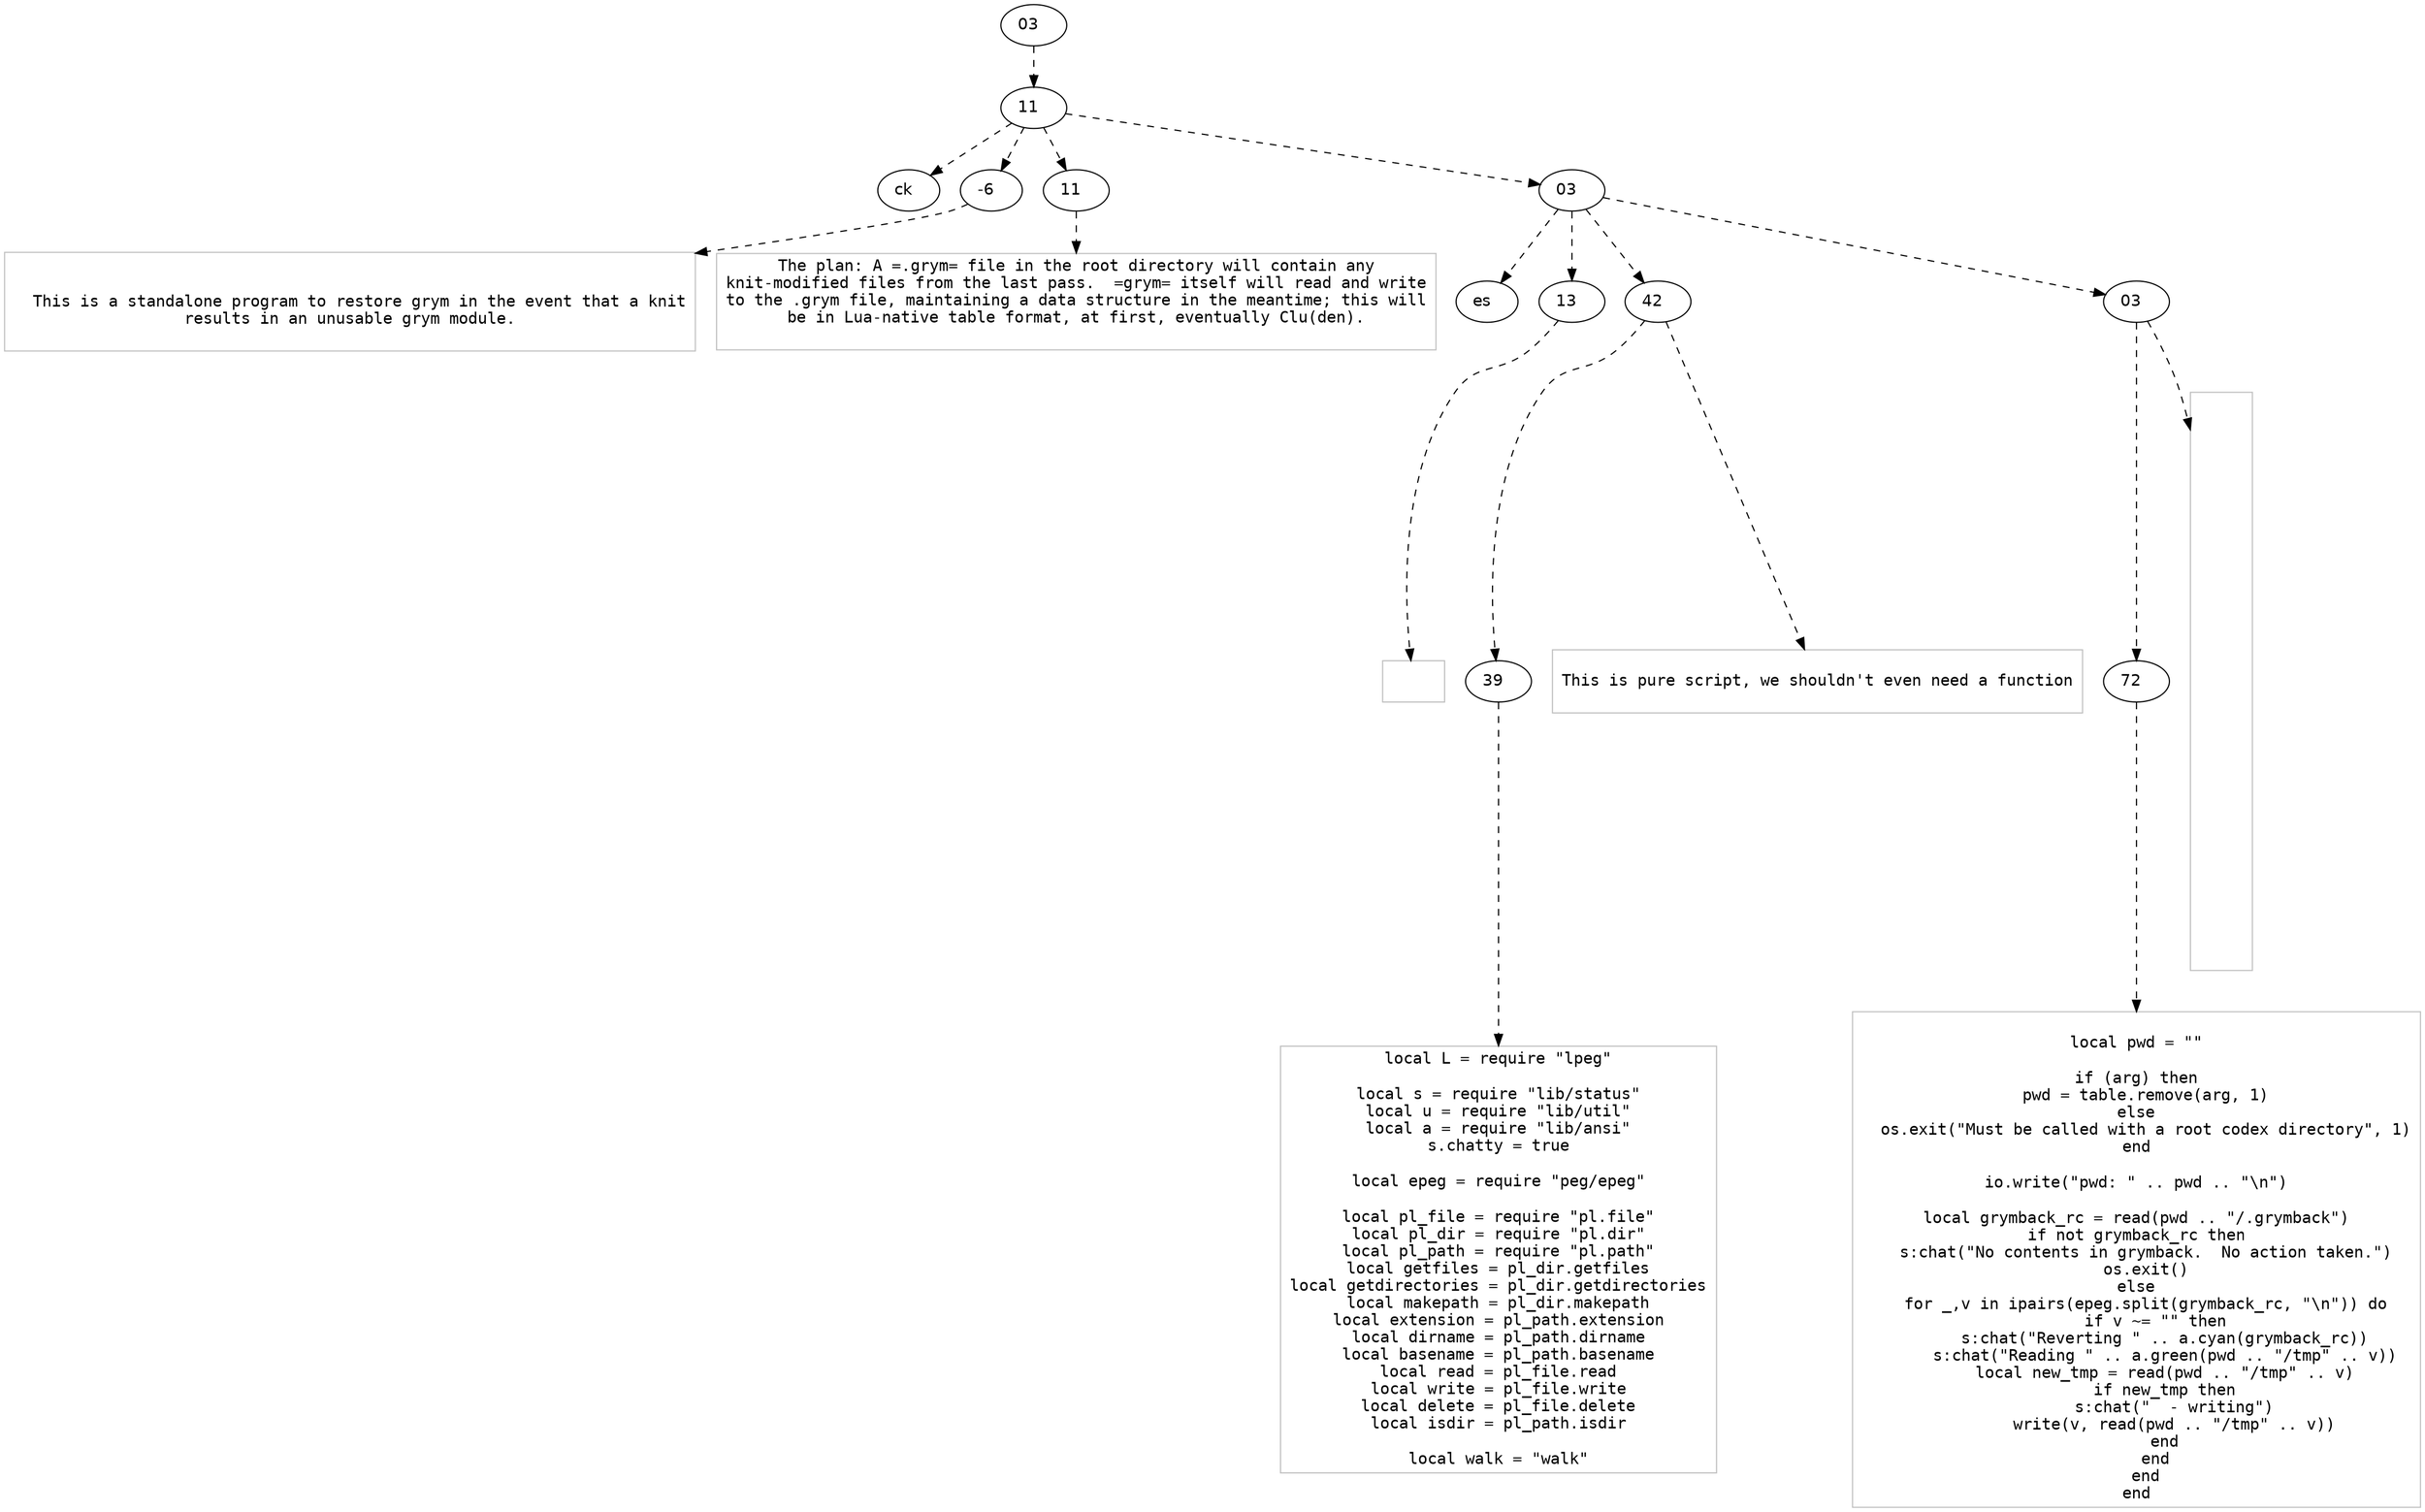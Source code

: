 digraph hierarchy {

node [fontname=Helvetica]
edge [style=dashed]

doc_0 [label="03  "]

doc_0 -> { section_1}
{rank=same; section_1}

section_1 [label="11  "]

section_1 -> { header_2 block_3 block_4 section_5}
{rank=same; header_2 block_3 block_4 section_5}

header_2 [label="ck  "]
block_3 [label="-6  "]
block_4 [label="11  "]
section_5 [label="03  "]


block_3 -> leaf_6
leaf_6  [color=Gray,shape=rectangle,fontname=Inconsolata,label="

  This is a standalone program to restore grym in the event that a knit
results in an unusable grym module.

"]
block_4 -> leaf_7
leaf_7  [color=Gray,shape=rectangle,fontname=Inconsolata,label="The plan: A =.grym= file in the root directory will contain any
knit-modified files from the last pass.  =grym= itself will read and write
to the .grym file, maintaining a data structure in the meantime; this will
be in Lua-native table format, at first, eventually Clu(den).

"]section_5 -> { header_8 block_9 block_10 block_11}
{rank=same; header_8 block_9 block_10 block_11}

header_8 [label="es  "]
block_9 [label="13  "]
block_10 [label="42  "]
block_11 [label="03  "]


block_9 -> leaf_12
leaf_12  [color=Gray,shape=rectangle,fontname=Inconsolata,label="
"]block_10 -> { codeblock_13}
{rank=same; codeblock_13}

codeblock_13 [label="39  "]


codeblock_13 -> leaf_14
leaf_14  [color=Gray,shape=rectangle,fontname=Inconsolata,label="local L = require \"lpeg\"

local s = require \"lib/status\"
local u = require \"lib/util\"
local a = require \"lib/ansi\"
s.chatty = true

local epeg = require \"peg/epeg\"

local pl_file = require \"pl.file\"
local pl_dir = require \"pl.dir\"
local pl_path = require \"pl.path\"
local getfiles = pl_dir.getfiles
local getdirectories = pl_dir.getdirectories
local makepath = pl_dir.makepath
local extension = pl_path.extension
local dirname = pl_path.dirname
local basename = pl_path.basename
local read = pl_file.read
local write = pl_file.write
local delete = pl_file.delete
local isdir = pl_path.isdir

local walk = \"walk\"
"]
block_10 -> leaf_15
leaf_15  [color=Gray,shape=rectangle,fontname=Inconsolata,label="
This is pure script, we shouldn't even need a function

"]block_11 -> { codeblock_16}
{rank=same; codeblock_16}

codeblock_16 [label="72  "]


codeblock_16 -> leaf_17
leaf_17  [color=Gray,shape=rectangle,fontname=Inconsolata,label="
local pwd = \"\"

if (arg) then
  pwd = table.remove(arg, 1)
else
  os.exit(\"Must be called with a root codex directory\", 1)
end

io.write(\"pwd: \" .. pwd .. \"\\n\")

local grymback_rc = read(pwd .. \"/.grymback\")
if not grymback_rc then
  s:chat(\"No contents in grymback.  No action taken.\")
  os.exit()
else
  for _,v in ipairs(epeg.split(grymback_rc, \"\\n\")) do
    if v ~= \"\" then
      s:chat(\"Reverting \" .. a.cyan(grymback_rc))
      s:chat(\"Reading \" .. a.green(pwd .. \"/tmp\" .. v))
      local new_tmp = read(pwd .. \"/tmp\" .. v)
      if new_tmp then
        s:chat(\"  - writing\")
        write(v, read(pwd .. \"/tmp\" .. v))
      end
    end
  end
end
"]
block_11 -> leaf_18
leaf_18  [color=Gray,shape=rectangle,fontname=Inconsolata,label="






























"]
}
